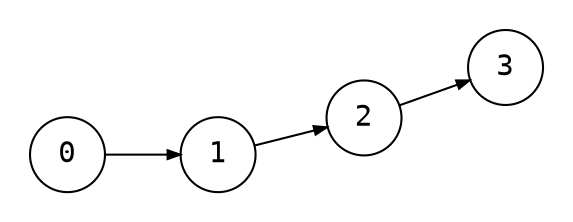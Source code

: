 digraph {
    node [shape=circle, fontname="monospace"; fixedsize=true, width="0.5"];
    edge [arrowsize=0.6];
    layout=neato;
    mode="sgd";
    normalize=true;
    maxiter=100000;
    pad=0.2;

    0 -> 1;
    1 -> 2;
    2 -> 3;
}
